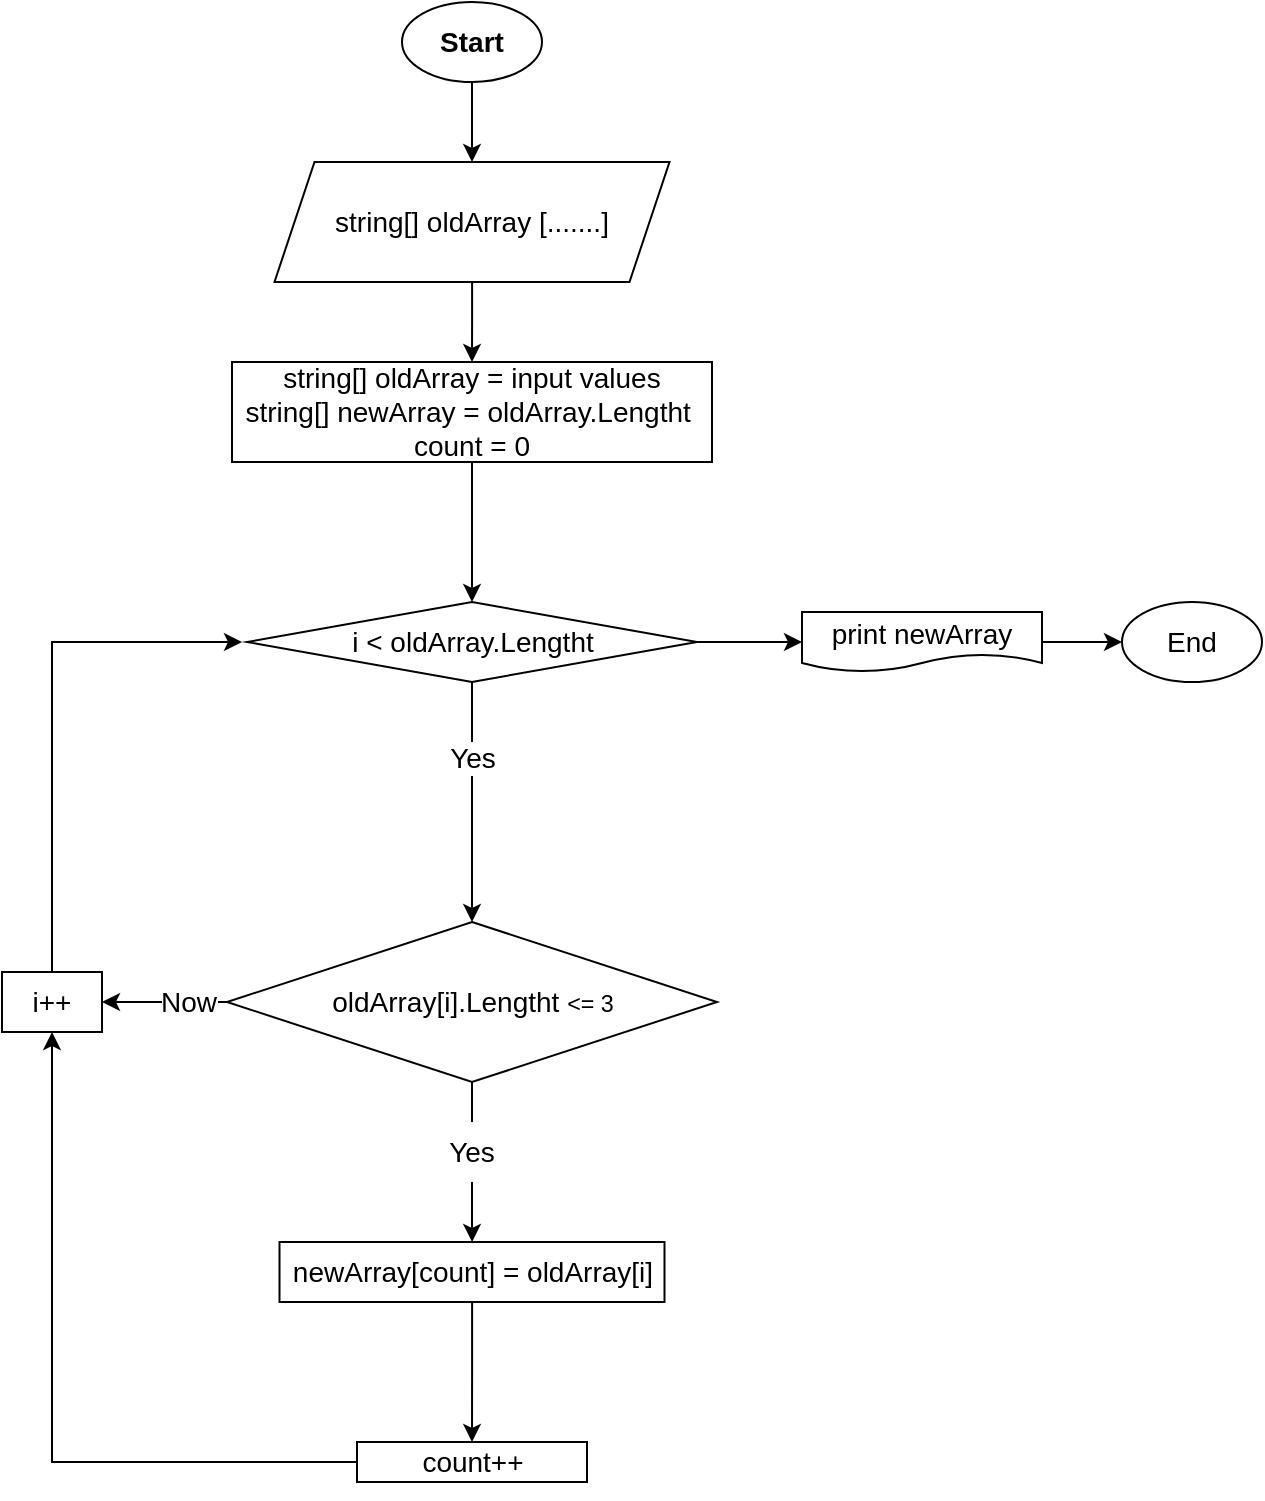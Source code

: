 <mxfile version="20.7.4" type="device"><diagram id="8w6Jv5Xd6aAwPI77rn7P" name="Страница 1"><mxGraphModel dx="1237" dy="719" grid="1" gridSize="10" guides="1" tooltips="1" connect="1" arrows="1" fold="1" page="1" pageScale="1" pageWidth="827" pageHeight="1169" math="0" shadow="0"><root><mxCell id="0"/><mxCell id="1" parent="0"/><mxCell id="oXOZmiuaht2CCDXtUTzr-3" value="" style="edgeStyle=orthogonalEdgeStyle;rounded=0;orthogonalLoop=1;jettySize=auto;html=1;fontSize=14;entryX=0.5;entryY=0;entryDx=0;entryDy=0;" edge="1" parent="1" source="oXOZmiuaht2CCDXtUTzr-1" target="oXOZmiuaht2CCDXtUTzr-4"><mxGeometry x="0.067" relative="1" as="geometry"><mxPoint x="400" y="120" as="targetPoint"/><Array as="points"/><mxPoint as="offset"/></mxGeometry></mxCell><mxCell id="oXOZmiuaht2CCDXtUTzr-1" value="&lt;font style=&quot;font-size: 14px;&quot;&gt;&lt;b&gt;Start&lt;/b&gt;&lt;/font&gt;" style="ellipse;whiteSpace=wrap;html=1;" vertex="1" parent="1"><mxGeometry x="360" y="10" width="70" height="40" as="geometry"/></mxCell><mxCell id="oXOZmiuaht2CCDXtUTzr-5" value="" style="edgeStyle=orthogonalEdgeStyle;rounded=0;orthogonalLoop=1;jettySize=auto;html=1;fontSize=14;entryX=0.5;entryY=0;entryDx=0;entryDy=0;" edge="1" parent="1" source="oXOZmiuaht2CCDXtUTzr-2" target="oXOZmiuaht2CCDXtUTzr-8"><mxGeometry relative="1" as="geometry"><mxPoint x="395" y="320" as="targetPoint"/></mxGeometry></mxCell><mxCell id="oXOZmiuaht2CCDXtUTzr-2" value="string[] oldArray = input values&lt;br&gt;string[] newArray = oldArray.Lengtht&amp;nbsp;&lt;br&gt;count = 0" style="whiteSpace=wrap;html=1;fontSize=14;" vertex="1" parent="1"><mxGeometry x="275" y="190" width="240" height="50" as="geometry"/></mxCell><mxCell id="oXOZmiuaht2CCDXtUTzr-7" value="" style="edgeStyle=orthogonalEdgeStyle;rounded=0;orthogonalLoop=1;jettySize=auto;html=1;fontSize=14;" edge="1" parent="1" source="oXOZmiuaht2CCDXtUTzr-4" target="oXOZmiuaht2CCDXtUTzr-2"><mxGeometry relative="1" as="geometry"/></mxCell><mxCell id="oXOZmiuaht2CCDXtUTzr-4" value="string[] oldArray [.......]" style="shape=parallelogram;perimeter=parallelogramPerimeter;whiteSpace=wrap;html=1;fixedSize=1;fontSize=14;" vertex="1" parent="1"><mxGeometry x="296.25" y="90" width="197.5" height="60" as="geometry"/></mxCell><mxCell id="oXOZmiuaht2CCDXtUTzr-10" value="" style="edgeStyle=orthogonalEdgeStyle;rounded=0;orthogonalLoop=1;jettySize=auto;html=1;fontSize=14;" edge="1" parent="1" source="oXOZmiuaht2CCDXtUTzr-8" target="oXOZmiuaht2CCDXtUTzr-9"><mxGeometry relative="1" as="geometry"/></mxCell><mxCell id="oXOZmiuaht2CCDXtUTzr-23" value="Yes" style="edgeLabel;html=1;align=center;verticalAlign=middle;resizable=0;points=[];fontSize=14;" vertex="1" connectable="0" parent="oXOZmiuaht2CCDXtUTzr-10"><mxGeometry x="-0.367" relative="1" as="geometry"><mxPoint as="offset"/></mxGeometry></mxCell><mxCell id="oXOZmiuaht2CCDXtUTzr-25" value="" style="edgeStyle=orthogonalEdgeStyle;rounded=0;orthogonalLoop=1;jettySize=auto;html=1;fontSize=14;" edge="1" parent="1" source="oXOZmiuaht2CCDXtUTzr-8" target="oXOZmiuaht2CCDXtUTzr-24"><mxGeometry relative="1" as="geometry"/></mxCell><mxCell id="oXOZmiuaht2CCDXtUTzr-8" value="i &amp;lt; oldArray.Lengtht" style="rhombus;whiteSpace=wrap;html=1;fontSize=14;" vertex="1" parent="1"><mxGeometry x="282.5" y="310" width="225" height="40" as="geometry"/></mxCell><mxCell id="oXOZmiuaht2CCDXtUTzr-12" value="" style="edgeStyle=orthogonalEdgeStyle;rounded=0;orthogonalLoop=1;jettySize=auto;html=1;fontSize=14;startArrow=none;" edge="1" parent="1" source="oXOZmiuaht2CCDXtUTzr-19" target="oXOZmiuaht2CCDXtUTzr-11"><mxGeometry relative="1" as="geometry"/></mxCell><mxCell id="oXOZmiuaht2CCDXtUTzr-16" value="" style="edgeStyle=orthogonalEdgeStyle;rounded=0;orthogonalLoop=1;jettySize=auto;html=1;fontSize=14;" edge="1" parent="1" source="oXOZmiuaht2CCDXtUTzr-9" target="oXOZmiuaht2CCDXtUTzr-15"><mxGeometry relative="1" as="geometry"/></mxCell><mxCell id="oXOZmiuaht2CCDXtUTzr-21" value="Now" style="edgeLabel;html=1;align=center;verticalAlign=middle;resizable=0;points=[];fontSize=14;" vertex="1" connectable="0" parent="oXOZmiuaht2CCDXtUTzr-16"><mxGeometry x="-0.355" relative="1" as="geometry"><mxPoint as="offset"/></mxGeometry></mxCell><mxCell id="oXOZmiuaht2CCDXtUTzr-9" value="oldArray[i].Lengtht &lt;span style=&quot;font-size: 11.667px;&quot;&gt;&amp;lt;= 3&lt;/span&gt;" style="rhombus;whiteSpace=wrap;html=1;fontSize=14;" vertex="1" parent="1"><mxGeometry x="272.5" y="470" width="245" height="80" as="geometry"/></mxCell><mxCell id="oXOZmiuaht2CCDXtUTzr-14" value="" style="edgeStyle=orthogonalEdgeStyle;rounded=0;orthogonalLoop=1;jettySize=auto;html=1;fontSize=14;" edge="1" parent="1" source="oXOZmiuaht2CCDXtUTzr-11" target="oXOZmiuaht2CCDXtUTzr-13"><mxGeometry relative="1" as="geometry"/></mxCell><mxCell id="oXOZmiuaht2CCDXtUTzr-11" value="newArray[count] = oldArray[i]" style="whiteSpace=wrap;html=1;fontSize=14;" vertex="1" parent="1"><mxGeometry x="298.75" y="630" width="192.5" height="30" as="geometry"/></mxCell><mxCell id="oXOZmiuaht2CCDXtUTzr-17" style="edgeStyle=orthogonalEdgeStyle;rounded=0;orthogonalLoop=1;jettySize=auto;html=1;entryX=0.5;entryY=1;entryDx=0;entryDy=0;fontSize=14;" edge="1" parent="1" source="oXOZmiuaht2CCDXtUTzr-13" target="oXOZmiuaht2CCDXtUTzr-15"><mxGeometry relative="1" as="geometry"/></mxCell><mxCell id="oXOZmiuaht2CCDXtUTzr-13" value="count++" style="rounded=0;whiteSpace=wrap;html=1;fontSize=14;" vertex="1" parent="1"><mxGeometry x="337.5" y="730" width="115" height="20" as="geometry"/></mxCell><mxCell id="oXOZmiuaht2CCDXtUTzr-22" style="edgeStyle=orthogonalEdgeStyle;rounded=0;orthogonalLoop=1;jettySize=auto;html=1;fontSize=14;" edge="1" parent="1" source="oXOZmiuaht2CCDXtUTzr-15"><mxGeometry relative="1" as="geometry"><mxPoint x="280" y="330" as="targetPoint"/><Array as="points"><mxPoint x="185" y="370"/><mxPoint x="185" y="370"/></Array></mxGeometry></mxCell><mxCell id="oXOZmiuaht2CCDXtUTzr-15" value="i++" style="rounded=0;whiteSpace=wrap;html=1;fontSize=14;" vertex="1" parent="1"><mxGeometry x="160" y="495" width="50" height="30" as="geometry"/></mxCell><mxCell id="oXOZmiuaht2CCDXtUTzr-18" style="edgeStyle=orthogonalEdgeStyle;rounded=0;orthogonalLoop=1;jettySize=auto;html=1;exitX=0.5;exitY=1;exitDx=0;exitDy=0;fontSize=14;" edge="1" parent="1" source="oXOZmiuaht2CCDXtUTzr-13" target="oXOZmiuaht2CCDXtUTzr-13"><mxGeometry relative="1" as="geometry"/></mxCell><mxCell id="oXOZmiuaht2CCDXtUTzr-19" value="Yes" style="text;html=1;strokeColor=none;fillColor=none;align=center;verticalAlign=middle;whiteSpace=wrap;rounded=0;fontSize=14;" vertex="1" parent="1"><mxGeometry x="365" y="570" width="60" height="30" as="geometry"/></mxCell><mxCell id="oXOZmiuaht2CCDXtUTzr-20" value="" style="edgeStyle=orthogonalEdgeStyle;rounded=0;orthogonalLoop=1;jettySize=auto;html=1;fontSize=14;endArrow=none;" edge="1" parent="1" source="oXOZmiuaht2CCDXtUTzr-9" target="oXOZmiuaht2CCDXtUTzr-19"><mxGeometry relative="1" as="geometry"><mxPoint x="395" y="550" as="sourcePoint"/><mxPoint x="395" y="630" as="targetPoint"/></mxGeometry></mxCell><mxCell id="oXOZmiuaht2CCDXtUTzr-27" value="" style="edgeStyle=orthogonalEdgeStyle;rounded=0;orthogonalLoop=1;jettySize=auto;html=1;fontSize=14;" edge="1" parent="1" source="oXOZmiuaht2CCDXtUTzr-24" target="oXOZmiuaht2CCDXtUTzr-26"><mxGeometry relative="1" as="geometry"/></mxCell><mxCell id="oXOZmiuaht2CCDXtUTzr-24" value="print newArray" style="shape=document;whiteSpace=wrap;html=1;boundedLbl=1;fontSize=14;" vertex="1" parent="1"><mxGeometry x="560" y="315" width="120" height="30" as="geometry"/></mxCell><mxCell id="oXOZmiuaht2CCDXtUTzr-26" value="End" style="ellipse;whiteSpace=wrap;html=1;fontSize=14;" vertex="1" parent="1"><mxGeometry x="720" y="310" width="70" height="40" as="geometry"/></mxCell></root></mxGraphModel></diagram></mxfile>